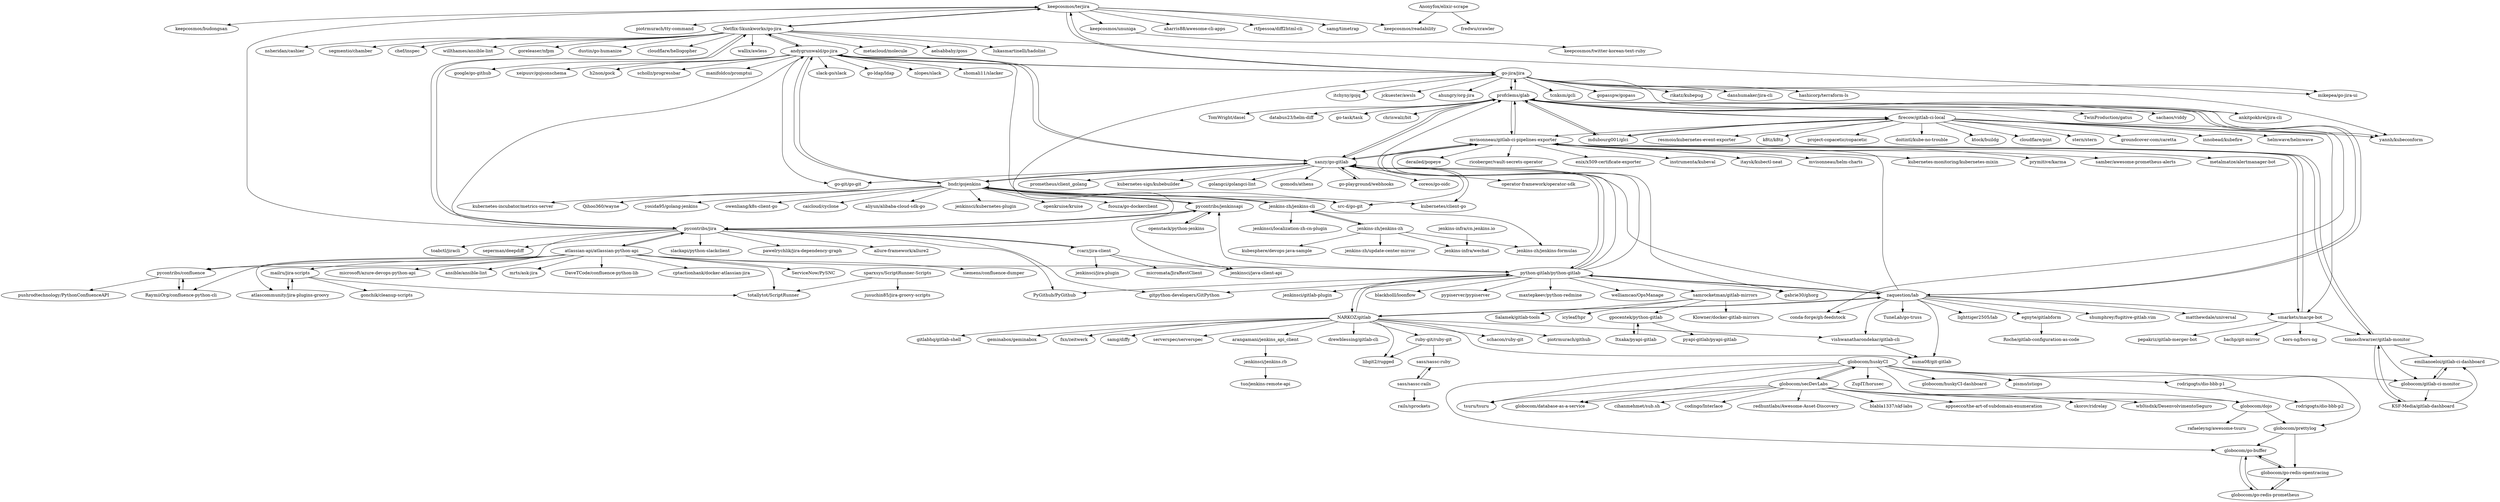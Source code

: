 digraph G {
"keepcosmos/terjira" -> "Netflix-Skunkworks/go-jira"
"keepcosmos/terjira" -> "aharris88/awesome-cli-apps" ["e"=1]
"keepcosmos/terjira" -> "rtfpessoa/diff2html-cli" ["e"=1]
"keepcosmos/terjira" -> "keepcosmos/readability"
"keepcosmos/terjira" -> "samg/timetrap" ["e"=1]
"keepcosmos/terjira" -> "go-jira/jira"
"keepcosmos/terjira" -> "keepcosmos/budongsan"
"keepcosmos/terjira" -> "keepcosmos/ununiga"
"keepcosmos/terjira" -> "piotrmurach/tty-command" ["e"=1]
"jenkins-zh/jenkins-zh" -> "jenkins-zh/jenkins-cli"
"jenkins-zh/jenkins-zh" -> "jenkins-zh/jenkins-formulas"
"jenkins-zh/jenkins-zh" -> "jenkins-infra/wechat"
"jenkins-zh/jenkins-zh" -> "jenkins-zh/update-center-mirror"
"jenkins-zh/jenkins-zh" -> "kubesphere/devops-java-sample"
"firecow/gitlab-ci-local" -> "mdubourg001/glci"
"firecow/gitlab-ci-local" -> "ktock/buildg" ["e"=1]
"firecow/gitlab-ci-local" -> "cloudflare/pint" ["e"=1]
"firecow/gitlab-ci-local" -> "yannh/kubeconform" ["e"=1]
"firecow/gitlab-ci-local" -> "stern/stern" ["e"=1]
"firecow/gitlab-ci-local" -> "mvisonneau/gitlab-ci-pipelines-exporter"
"firecow/gitlab-ci-local" -> "profclems/glab"
"firecow/gitlab-ci-local" -> "smarkets/marge-bot"
"firecow/gitlab-ci-local" -> "groundcover-com/caretta" ["e"=1]
"firecow/gitlab-ci-local" -> "innobead/kubefire" ["e"=1]
"firecow/gitlab-ci-local" -> "helmwave/helmwave" ["e"=1]
"firecow/gitlab-ci-local" -> "resmoio/kubernetes-event-exporter" ["e"=1]
"firecow/gitlab-ci-local" -> "k8tz/k8tz"
"firecow/gitlab-ci-local" -> "project-copacetic/copacetic" ["e"=1]
"firecow/gitlab-ci-local" -> "doitintl/kube-no-trouble" ["e"=1]
"timoschwarzer/gitlab-monitor" -> "KSF-Media/gitlab-dashboard"
"timoschwarzer/gitlab-monitor" -> "globocom/gitlab-ci-monitor"
"timoschwarzer/gitlab-monitor" -> "emilianoeloi/gitlab-ci-dashboard"
"timoschwarzer/gitlab-monitor" -> "mvisonneau/gitlab-ci-pipelines-exporter"
"arangamani/jenkins_api_client" -> "jenkinsci/jenkins.rb"
"Netflix-Skunkworks/go-jira" -> "mikepea/go-jira-ui"
"Netflix-Skunkworks/go-jira" -> "andygrunwald/go-jira"
"Netflix-Skunkworks/go-jira" -> "keepcosmos/terjira"
"Netflix-Skunkworks/go-jira" -> "wallix/awless" ["e"=1]
"Netflix-Skunkworks/go-jira" -> "metacloud/molecule" ["e"=1]
"Netflix-Skunkworks/go-jira" -> "aelsabbahy/goss" ["e"=1]
"Netflix-Skunkworks/go-jira" -> "lukasmartinelli/hadolint" ["e"=1]
"Netflix-Skunkworks/go-jira" -> "nsheridan/cashier" ["e"=1]
"Netflix-Skunkworks/go-jira" -> "pycontribs/jira"
"Netflix-Skunkworks/go-jira" -> "segmentio/chamber" ["e"=1]
"Netflix-Skunkworks/go-jira" -> "chef/inspec" ["e"=1]
"Netflix-Skunkworks/go-jira" -> "willthames/ansible-lint" ["e"=1]
"Netflix-Skunkworks/go-jira" -> "goreleaser/nfpm" ["e"=1]
"Netflix-Skunkworks/go-jira" -> "dustin/go-humanize" ["e"=1]
"Netflix-Skunkworks/go-jira" -> "cloudflare/hellogopher" ["e"=1]
"gpocentek/python-gitlab" -> "Itxaka/pyapi-gitlab"
"gpocentek/python-gitlab" -> "pyapi-gitlab/pyapi-gitlab"
"openstack/python-jenkins" -> "pycontribs/jenkinsapi"
"profclems/glab" -> "zaquestion/lab"
"profclems/glab" -> "xanzy/go-gitlab"
"profclems/glab" -> "mdubourg001/glci"
"profclems/glab" -> "mvisonneau/gitlab-ci-pipelines-exporter"
"profclems/glab" -> "firecow/gitlab-ci-local"
"profclems/glab" -> "TwinProduction/gatus" ["e"=1]
"profclems/glab" -> "go-jira/jira"
"profclems/glab" -> "sachaos/viddy" ["e"=1]
"profclems/glab" -> "TomWright/dasel" ["e"=1]
"profclems/glab" -> "databus23/helm-diff" ["e"=1]
"profclems/glab" -> "ankitpokhrel/jira-cli" ["e"=1]
"profclems/glab" -> "yannh/kubeconform" ["e"=1]
"profclems/glab" -> "go-task/task" ["e"=1]
"profclems/glab" -> "conda-forge/gh-feedstock"
"profclems/glab" -> "chriswalz/bit" ["e"=1]
"globocom/secDevLabs" -> "globocom/huskyCI"
"globocom/secDevLabs" -> "globocom/dojo"
"globocom/secDevLabs" -> "wh0isdxk/DesenvolvimentoSeguro" ["e"=1]
"globocom/secDevLabs" -> "tsuru/tsuru" ["e"=1]
"globocom/secDevLabs" -> "globocom/database-as-a-service"
"globocom/secDevLabs" -> "cihanmehmet/sub.sh" ["e"=1]
"globocom/secDevLabs" -> "codingo/Interlace" ["e"=1]
"globocom/secDevLabs" -> "redhuntlabs/Awesome-Asset-Discovery" ["e"=1]
"globocom/secDevLabs" -> "blabla1337/skf-labs" ["e"=1]
"globocom/secDevLabs" -> "appsecco/the-art-of-subdomain-enumeration" ["e"=1]
"globocom/secDevLabs" -> "skorov/ridrelay" ["e"=1]
"andygrunwald/go-jira" -> "go-jira/jira"
"andygrunwald/go-jira" -> "Netflix-Skunkworks/go-jira"
"andygrunwald/go-jira" -> "slack-go/slack" ["e"=1]
"andygrunwald/go-jira" -> "xanzy/go-gitlab"
"andygrunwald/go-jira" -> "bndr/gojenkins"
"andygrunwald/go-jira" -> "go-ldap/ldap" ["e"=1]
"andygrunwald/go-jira" -> "nlopes/slack" ["e"=1]
"andygrunwald/go-jira" -> "go-git/go-git" ["e"=1]
"andygrunwald/go-jira" -> "shomali11/slacker" ["e"=1]
"andygrunwald/go-jira" -> "google/go-github" ["e"=1]
"andygrunwald/go-jira" -> "src-d/go-git" ["e"=1]
"andygrunwald/go-jira" -> "xeipuuv/gojsonschema" ["e"=1]
"andygrunwald/go-jira" -> "h2non/gock" ["e"=1]
"andygrunwald/go-jira" -> "schollz/progressbar" ["e"=1]
"andygrunwald/go-jira" -> "manifoldco/promptui" ["e"=1]
"go-jira/jira" -> "andygrunwald/go-jira"
"go-jira/jira" -> "ankitpokhrel/jira-cli" ["e"=1]
"go-jira/jira" -> "mikepea/go-jira-ui"
"go-jira/jira" -> "profclems/glab"
"go-jira/jira" -> "keepcosmos/terjira"
"go-jira/jira" -> "tcnksm/gcli" ["e"=1]
"go-jira/jira" -> "yannh/kubeconform" ["e"=1]
"go-jira/jira" -> "gopasspw/gopass" ["e"=1]
"go-jira/jira" -> "rikatz/kubepug" ["e"=1]
"go-jira/jira" -> "danshumaker/jira-cli"
"go-jira/jira" -> "hashicorp/terraform-ls" ["e"=1]
"go-jira/jira" -> "itchyny/gojq" ["e"=1]
"go-jira/jira" -> "jckuester/awsls" ["e"=1]
"go-jira/jira" -> "ahungry/org-jira" ["e"=1]
"NARKOZ/gitlab" -> "drewblessing/gitlab-cli"
"NARKOZ/gitlab" -> "numa08/git-gitlab"
"NARKOZ/gitlab" -> "zaquestion/lab"
"NARKOZ/gitlab" -> "ruby-git/ruby-git"
"NARKOZ/gitlab" -> "libgit2/rugged" ["e"=1]
"NARKOZ/gitlab" -> "arangamani/jenkins_api_client"
"NARKOZ/gitlab" -> "schacon/ruby-git" ["e"=1]
"NARKOZ/gitlab" -> "python-gitlab/python-gitlab"
"NARKOZ/gitlab" -> "piotrmurach/github" ["e"=1]
"NARKOZ/gitlab" -> "gitlabhq/gitlab-shell" ["e"=1]
"NARKOZ/gitlab" -> "geminabox/geminabox" ["e"=1]
"NARKOZ/gitlab" -> "fxn/zeitwerk" ["e"=1]
"NARKOZ/gitlab" -> "vishwanatharondekar/gitlab-cli"
"NARKOZ/gitlab" -> "samg/diffy" ["e"=1]
"NARKOZ/gitlab" -> "serverspec/serverspec" ["e"=1]
"zaquestion/lab" -> "profclems/glab"
"zaquestion/lab" -> "lighttiger2505/lab"
"zaquestion/lab" -> "NARKOZ/gitlab"
"zaquestion/lab" -> "numa08/git-gitlab"
"zaquestion/lab" -> "xanzy/go-gitlab"
"zaquestion/lab" -> "mvisonneau/gitlab-ci-pipelines-exporter"
"zaquestion/lab" -> "conda-forge/gh-feedstock"
"zaquestion/lab" -> "vishwanatharondekar/gitlab-cli"
"zaquestion/lab" -> "python-gitlab/python-gitlab"
"zaquestion/lab" -> "egnyte/gitlabform"
"zaquestion/lab" -> "smarkets/marge-bot"
"zaquestion/lab" -> "shumphrey/fugitive-gitlab.vim" ["e"=1]
"zaquestion/lab" -> "matthewdale/universal"
"zaquestion/lab" -> "TuneLab/go-truss"
"python-gitlab/python-gitlab" -> "xanzy/go-gitlab"
"python-gitlab/python-gitlab" -> "PyGithub/PyGithub" ["e"=1]
"python-gitlab/python-gitlab" -> "gitpython-developers/GitPython" ["e"=1]
"python-gitlab/python-gitlab" -> "NARKOZ/gitlab"
"python-gitlab/python-gitlab" -> "jenkinsci/gitlab-plugin" ["e"=1]
"python-gitlab/python-gitlab" -> "zaquestion/lab"
"python-gitlab/python-gitlab" -> "pycontribs/jenkinsapi"
"python-gitlab/python-gitlab" -> "samrocketman/gitlab-mirrors"
"python-gitlab/python-gitlab" -> "profclems/glab"
"python-gitlab/python-gitlab" -> "blackholll/loonflow" ["e"=1]
"python-gitlab/python-gitlab" -> "pypiserver/pypiserver" ["e"=1]
"python-gitlab/python-gitlab" -> "maxtepkeev/python-redmine" ["e"=1]
"python-gitlab/python-gitlab" -> "welliamcao/OpsManage" ["e"=1]
"python-gitlab/python-gitlab" -> "mvisonneau/gitlab-ci-pipelines-exporter"
"python-gitlab/python-gitlab" -> "gabrie30/ghorg" ["e"=1]
"atlassian-api/atlassian-python-api" -> "pycontribs/jira"
"atlassian-api/atlassian-python-api" -> "pycontribs/confluence"
"atlassian-api/atlassian-python-api" -> "siemens/confluence-dumper"
"atlassian-api/atlassian-python-api" -> "mailru/jira-scripts"
"atlassian-api/atlassian-python-api" -> "RaymiiOrg/confluence-python-cli"
"atlassian-api/atlassian-python-api" -> "python-gitlab/python-gitlab"
"atlassian-api/atlassian-python-api" -> "microsoft/azure-devops-python-api" ["e"=1]
"atlassian-api/atlassian-python-api" -> "atlascommunity/jira-plugins-groovy"
"atlassian-api/atlassian-python-api" -> "ansible/ansible-lint" ["e"=1]
"atlassian-api/atlassian-python-api" -> "mrts/ask-jira"
"atlassian-api/atlassian-python-api" -> "totallytot/ScriptRunner"
"atlassian-api/atlassian-python-api" -> "DaveTCode/confluence-python-lib"
"atlassian-api/atlassian-python-api" -> "cptactionhank/docker-atlassian-jira" ["e"=1]
"atlassian-api/atlassian-python-api" -> "ServiceNow/PySNC"
"bndr/gojenkins" -> "yosida95/golang-jenkins"
"bndr/gojenkins" -> "xanzy/go-gitlab"
"bndr/gojenkins" -> "jenkins-zh/jenkins-cli"
"bndr/gojenkins" -> "owenliang/k8s-client-go" ["e"=1]
"bndr/gojenkins" -> "caicloud/cyclone" ["e"=1]
"bndr/gojenkins" -> "aliyun/alibaba-cloud-sdk-go" ["e"=1]
"bndr/gojenkins" -> "kubernetes/client-go" ["e"=1]
"bndr/gojenkins" -> "pycontribs/jenkinsapi"
"bndr/gojenkins" -> "jenkinsci/kubernetes-plugin" ["e"=1]
"bndr/gojenkins" -> "openkruise/kruise" ["e"=1]
"bndr/gojenkins" -> "fsouza/go-dockerclient" ["e"=1]
"bndr/gojenkins" -> "src-d/go-git" ["e"=1]
"bndr/gojenkins" -> "kubernetes-incubator/metrics-server" ["e"=1]
"bndr/gojenkins" -> "andygrunwald/go-jira"
"bndr/gojenkins" -> "Qihoo360/wayne" ["e"=1]
"globocom/huskyCI" -> "globocom/secDevLabs"
"globocom/huskyCI" -> "ZupIT/horusec" ["e"=1]
"globocom/huskyCI" -> "globocom/dojo"
"globocom/huskyCI" -> "globocom/database-as-a-service"
"globocom/huskyCI" -> "rodrigogts/dio-bbb-p1"
"globocom/huskyCI" -> "globocom/prettylog"
"globocom/huskyCI" -> "globocom/gitlab-ci-monitor"
"globocom/huskyCI" -> "tsuru/tsuru" ["e"=1]
"globocom/huskyCI" -> "globocom/huskyCI-dashboard"
"globocom/huskyCI" -> "globocom/go-buffer"
"globocom/huskyCI" -> "pismo/istiops"
"pycontribs/jenkinsapi" -> "openstack/python-jenkins"
"pycontribs/jenkinsapi" -> "pycontribs/jira"
"pycontribs/jenkinsapi" -> "jenkinsci/java-client-api" ["e"=1]
"pycontribs/jenkinsapi" -> "bndr/gojenkins"
"jenkins-zh/jenkins-cli" -> "jenkinsci/localization-zh-cn-plugin"
"jenkins-zh/jenkins-cli" -> "jenkins-zh/jenkins-zh"
"jenkins-zh/jenkins-cli" -> "bndr/gojenkins"
"jenkins-zh/jenkins-cli" -> "jenkins-zh/jenkins-formulas"
"xanzy/go-gitlab" -> "bndr/gojenkins"
"xanzy/go-gitlab" -> "go-git/go-git" ["e"=1]
"xanzy/go-gitlab" -> "kubernetes/client-go" ["e"=1]
"xanzy/go-gitlab" -> "src-d/go-git" ["e"=1]
"xanzy/go-gitlab" -> "prometheus/client_golang" ["e"=1]
"xanzy/go-gitlab" -> "python-gitlab/python-gitlab"
"xanzy/go-gitlab" -> "mvisonneau/gitlab-ci-pipelines-exporter"
"xanzy/go-gitlab" -> "profclems/glab"
"xanzy/go-gitlab" -> "kubernetes-sigs/kubebuilder" ["e"=1]
"xanzy/go-gitlab" -> "golangci/golangci-lint" ["e"=1]
"xanzy/go-gitlab" -> "gomods/athens" ["e"=1]
"xanzy/go-gitlab" -> "andygrunwald/go-jira"
"xanzy/go-gitlab" -> "go-playground/webhooks"
"xanzy/go-gitlab" -> "coreos/go-oidc" ["e"=1]
"xanzy/go-gitlab" -> "operator-framework/operator-sdk" ["e"=1]
"sass/sassc-rails" -> "sass/sassc-ruby"
"sass/sassc-rails" -> "rails/sprockets" ["e"=1]
"samrocketman/gitlab-mirrors" -> "Klowner/docker-gitlab-mirrors"
"samrocketman/gitlab-mirrors" -> "Salamek/gitlab-tools"
"samrocketman/gitlab-mirrors" -> "icyleaf/hpr"
"samrocketman/gitlab-mirrors" -> "gpocentek/python-gitlab"
"pycontribs/jira" -> "atlassian-api/atlassian-python-api"
"pycontribs/jira" -> "pycontribs/confluence"
"pycontribs/jira" -> "pycontribs/jenkinsapi"
"pycontribs/jira" -> "rcarz/jira-client"
"pycontribs/jira" -> "toabctl/jiracli"
"pycontribs/jira" -> "Netflix-Skunkworks/go-jira"
"pycontribs/jira" -> "andygrunwald/go-jira"
"pycontribs/jira" -> "gitpython-developers/GitPython" ["e"=1]
"pycontribs/jira" -> "seperman/deepdiff" ["e"=1]
"pycontribs/jira" -> "slackapi/python-slackclient" ["e"=1]
"pycontribs/jira" -> "keepcosmos/terjira"
"pycontribs/jira" -> "pawelrychlik/jira-dependency-graph"
"pycontribs/jira" -> "PyGithub/PyGithub" ["e"=1]
"pycontribs/jira" -> "go-jira/jira"
"pycontribs/jira" -> "allure-framework/allure2" ["e"=1]
"pycontribs/confluence" -> "RaymiiOrg/confluence-python-cli"
"pycontribs/confluence" -> "pushrodtechnology/PythonConfluenceAPI"
"rcarz/jira-client" -> "micromata/JiraRestClient"
"rcarz/jira-client" -> "pycontribs/jira"
"rcarz/jira-client" -> "jenkinsci/jira-plugin"
"rcarz/jira-client" -> "jenkinsci/java-client-api" ["e"=1]
"mvisonneau/gitlab-ci-pipelines-exporter" -> "timoschwarzer/gitlab-monitor"
"mvisonneau/gitlab-ci-pipelines-exporter" -> "kubernetes-monitoring/kubernetes-mixin" ["e"=1]
"mvisonneau/gitlab-ci-pipelines-exporter" -> "prymitive/karma" ["e"=1]
"mvisonneau/gitlab-ci-pipelines-exporter" -> "xanzy/go-gitlab"
"mvisonneau/gitlab-ci-pipelines-exporter" -> "smarkets/marge-bot"
"mvisonneau/gitlab-ci-pipelines-exporter" -> "samber/awesome-prometheus-alerts" ["e"=1]
"mvisonneau/gitlab-ci-pipelines-exporter" -> "profclems/glab"
"mvisonneau/gitlab-ci-pipelines-exporter" -> "metalmatze/alertmanager-bot" ["e"=1]
"mvisonneau/gitlab-ci-pipelines-exporter" -> "derailed/popeye" ["e"=1]
"mvisonneau/gitlab-ci-pipelines-exporter" -> "gabrie30/ghorg" ["e"=1]
"mvisonneau/gitlab-ci-pipelines-exporter" -> "ricoberger/vault-secrets-operator" ["e"=1]
"mvisonneau/gitlab-ci-pipelines-exporter" -> "enix/x509-certificate-exporter" ["e"=1]
"mvisonneau/gitlab-ci-pipelines-exporter" -> "instrumenta/kubeval" ["e"=1]
"mvisonneau/gitlab-ci-pipelines-exporter" -> "itaysk/kubectl-neat" ["e"=1]
"mvisonneau/gitlab-ci-pipelines-exporter" -> "mvisonneau/helm-charts"
"smarkets/marge-bot" -> "bors-ng/bors-ng" ["e"=1]
"smarkets/marge-bot" -> "mvisonneau/gitlab-ci-pipelines-exporter"
"smarkets/marge-bot" -> "timoschwarzer/gitlab-monitor"
"smarkets/marge-bot" -> "pepakriz/gitlab-merger-bot"
"smarkets/marge-bot" -> "bachp/git-mirror"
"egnyte/gitlabform" -> "Roche/gitlab-configuration-as-code"
"go-playground/webhooks" -> "xanzy/go-gitlab"
"ruby-git/ruby-git" -> "libgit2/rugged" ["e"=1]
"ruby-git/ruby-git" -> "sass/sassc-ruby"
"vishwanatharondekar/gitlab-cli" -> "numa08/git-gitlab"
"sparxsys/ScriptRunner-Scripts" -> "totallytot/ScriptRunner"
"sparxsys/ScriptRunner-Scripts" -> "jusuchin85/jira-groovy-scripts"
"globocom/dojo" -> "globocom/prettylog"
"globocom/dojo" -> "rafaeleyng/awesome-tsuru"
"sass/sassc-ruby" -> "sass/sassc-rails"
"jenkins-infra/cn.jenkins.io" -> "jenkins-infra/wechat"
"globocom/prettylog" -> "globocom/go-buffer"
"globocom/prettylog" -> "globocom/go-redis-opentracing"
"mdubourg001/glci" -> "firecow/gitlab-ci-local"
"mdubourg001/glci" -> "profclems/glab"
"emilianoeloi/gitlab-ci-dashboard" -> "globocom/gitlab-ci-monitor"
"KSF-Media/gitlab-dashboard" -> "emilianoeloi/gitlab-ci-dashboard"
"KSF-Media/gitlab-dashboard" -> "timoschwarzer/gitlab-monitor"
"RaymiiOrg/confluence-python-cli" -> "pycontribs/confluence"
"globocom/gitlab-ci-monitor" -> "emilianoeloi/gitlab-ci-dashboard"
"globocom/gitlab-ci-monitor" -> "KSF-Media/gitlab-dashboard"
"mailru/jira-scripts" -> "atlascommunity/jira-plugins-groovy"
"mailru/jira-scripts" -> "totallytot/ScriptRunner"
"mailru/jira-scripts" -> "gonchik/cleanup-scripts"
"Anonyfox/elixir-scrape" -> "keepcosmos/readability"
"Anonyfox/elixir-scrape" -> "fredwu/crawler" ["e"=1]
"jenkinsci/jenkins.rb" -> "tuo/jenkins-remote-api"
"rodrigogts/dio-bbb-p1" -> "rodrigogts/dio-bbb-p2"
"atlascommunity/jira-plugins-groovy" -> "mailru/jira-scripts"
"keepcosmos/ununiga" -> "keepcosmos/twitter-korean-text-ruby"
"Itxaka/pyapi-gitlab" -> "gpocentek/python-gitlab"
"globocom/go-buffer" -> "globocom/go-redis-prometheus"
"globocom/go-buffer" -> "globocom/go-redis-opentracing"
"globocom/go-redis-opentracing" -> "globocom/go-redis-prometheus"
"globocom/go-redis-opentracing" -> "globocom/go-buffer"
"globocom/go-redis-prometheus" -> "globocom/go-redis-opentracing"
"globocom/go-redis-prometheus" -> "globocom/go-buffer"
"keepcosmos/terjira" ["l"="-11.98,-0.194"]
"Netflix-Skunkworks/go-jira" ["l"="-11.988,-0.161"]
"aharris88/awesome-cli-apps" ["l"="27.563,-19.321"]
"rtfpessoa/diff2html-cli" ["l"="27.705,-33.92"]
"keepcosmos/readability" ["l"="-11.964,-0.267"]
"samg/timetrap" ["l"="-47.534,-2.304"]
"go-jira/jira" ["l"="-11.994,-0.11"]
"keepcosmos/budongsan" ["l"="-11.972,-0.226"]
"keepcosmos/ununiga" ["l"="-11.994,-0.234"]
"piotrmurach/tty-command" ["l"="8.234,-30.478"]
"jenkins-zh/jenkins-zh" ["l"="-12.135,-0.253"]
"jenkins-zh/jenkins-cli" ["l"="-12.113,-0.208"]
"jenkins-zh/jenkins-formulas" ["l"="-12.113,-0.242"]
"jenkins-infra/wechat" ["l"="-12.165,-0.269"]
"jenkins-zh/update-center-mirror" ["l"="-12.126,-0.279"]
"kubesphere/devops-java-sample" ["l"="-12.148,-0.292"]
"firecow/gitlab-ci-local" ["l"="-12.014,0.03"]
"mdubourg001/glci" ["l"="-11.995,0.004"]
"ktock/buildg" ["l"="-10.512,0.454"]
"cloudflare/pint" ["l"="-11.847,-4.871"]
"yannh/kubeconform" ["l"="-10.509,0.435"]
"stern/stern" ["l"="-10.527,0.402"]
"mvisonneau/gitlab-ci-pipelines-exporter" ["l"="-12.061,0.016"]
"profclems/glab" ["l"="-12.038,-0.023"]
"smarkets/marge-bot" ["l"="-12.061,0.056"]
"groundcover-com/caretta" ["l"="34.622,-28.268"]
"innobead/kubefire" ["l"="-10.898,0.41"]
"helmwave/helmwave" ["l"="-13.235,-4.351"]
"resmoio/kubernetes-event-exporter" ["l"="-10.365,0.586"]
"k8tz/k8tz" ["l"="-11.974,0.064"]
"project-copacetic/copacetic" ["l"="34.495,-28.299"]
"doitintl/kube-no-trouble" ["l"="-10.544,0.43"]
"timoschwarzer/gitlab-monitor" ["l"="-12.065,0.103"]
"KSF-Media/gitlab-dashboard" ["l"="-12.07,0.137"]
"globocom/gitlab-ci-monitor" ["l"="-12.062,0.178"]
"emilianoeloi/gitlab-ci-dashboard" ["l"="-12.057,0.152"]
"arangamani/jenkins_api_client" ["l"="-12.236,-0.046"]
"jenkinsci/jenkins.rb" ["l"="-12.283,-0.043"]
"mikepea/go-jira-ui" ["l"="-11.964,-0.123"]
"andygrunwald/go-jira" ["l"="-12.026,-0.125"]
"wallix/awless" ["l"="-8.831,-1.159"]
"metacloud/molecule" ["l"="-15.711,-8.099"]
"aelsabbahy/goss" ["l"="-8.706,-1.122"]
"lukasmartinelli/hadolint" ["l"="-11.153,0.717"]
"nsheridan/cashier" ["l"="-8.649,-1.431"]
"pycontribs/jira" ["l"="-11.948,-0.157"]
"segmentio/chamber" ["l"="-8.849,-1.174"]
"chef/inspec" ["l"="-15.829,-6.464"]
"willthames/ansible-lint" ["l"="-15.696,-8.119"]
"goreleaser/nfpm" ["l"="-13.386,1.723"]
"dustin/go-humanize" ["l"="-13.205,1.721"]
"cloudflare/hellogopher" ["l"="-13.052,1.959"]
"gpocentek/python-gitlab" ["l"="-12.277,0.069"]
"Itxaka/pyapi-gitlab" ["l"="-12.307,0.071"]
"pyapi-gitlab/pyapi-gitlab" ["l"="-12.296,0.101"]
"openstack/python-jenkins" ["l"="-12.049,-0.194"]
"pycontribs/jenkinsapi" ["l"="-12.036,-0.158"]
"zaquestion/lab" ["l"="-12.106,-0.008"]
"xanzy/go-gitlab" ["l"="-12.058,-0.069"]
"TwinProduction/gatus" ["l"="-32.345,-22.847"]
"sachaos/viddy" ["l"="34.519,-28.161"]
"TomWright/dasel" ["l"="-12.115,-5.319"]
"databus23/helm-diff" ["l"="-10.62,0.356"]
"ankitpokhrel/jira-cli" ["l"="-12.056,-18.061"]
"go-task/task" ["l"="-13.504,1.353"]
"conda-forge/gh-feedstock" ["l"="-12.074,-0.014"]
"chriswalz/bit" ["l"="-11.943,-18.035"]
"globocom/secDevLabs" ["l"="-12.038,0.311"]
"globocom/huskyCI" ["l"="-12.058,0.277"]
"globocom/dojo" ["l"="-12.067,0.321"]
"wh0isdxk/DesenvolvimentoSeguro" ["l"="12.891,-44.261"]
"tsuru/tsuru" ["l"="12.47,-44.571"]
"globocom/database-as-a-service" ["l"="-12.012,0.291"]
"cihanmehmet/sub.sh" ["l"="-8.658,-46.041"]
"codingo/Interlace" ["l"="-8.849,-46.217"]
"redhuntlabs/Awesome-Asset-Discovery" ["l"="-8.926,-46.17"]
"blabla1337/skf-labs" ["l"="-8.777,-46.58"]
"appsecco/the-art-of-subdomain-enumeration" ["l"="-8.892,-46.107"]
"skorov/ridrelay" ["l"="-6.84,-43.1"]
"slack-go/slack" ["l"="-13.403,1.416"]
"bndr/gojenkins" ["l"="-12.075,-0.145"]
"go-ldap/ldap" ["l"="-13.109,1.513"]
"nlopes/slack" ["l"="-13.232,1.592"]
"go-git/go-git" ["l"="-13.383,1.588"]
"shomali11/slacker" ["l"="-13.599,1.481"]
"google/go-github" ["l"="-13.315,1.342"]
"src-d/go-git" ["l"="-13.24,1.702"]
"xeipuuv/gojsonschema" ["l"="-13.43,1.394"]
"h2non/gock" ["l"="-13.266,1.529"]
"schollz/progressbar" ["l"="-13.407,1.73"]
"manifoldco/promptui" ["l"="-13.434,1.731"]
"tcnksm/gcli" ["l"="-17.224,-0.865"]
"gopasspw/gopass" ["l"="-27.229,-21.842"]
"rikatz/kubepug" ["l"="-10.553,0.49"]
"danshumaker/jira-cli" ["l"="-11.968,-0.081"]
"hashicorp/terraform-ls" ["l"="-8.642,-0.923"]
"itchyny/gojq" ["l"="-13.525,1.603"]
"jckuester/awsls" ["l"="-8.837,-1.303"]
"ahungry/org-jira" ["l"="-8.406,-21.908"]
"NARKOZ/gitlab" ["l"="-12.162,-0.05"]
"drewblessing/gitlab-cli" ["l"="-12.192,-0.083"]
"numa08/git-gitlab" ["l"="-12.144,-0.022"]
"ruby-git/ruby-git" ["l"="-12.244,-0.102"]
"libgit2/rugged" ["l"="8.922,-30.552"]
"schacon/ruby-git" ["l"="8.859,-30.506"]
"python-gitlab/python-gitlab" ["l"="-12.093,-0.05"]
"piotrmurach/github" ["l"="-5.937,-2.332"]
"gitlabhq/gitlab-shell" ["l"="-33.31,-24.544"]
"geminabox/geminabox" ["l"="8.571,-30.462"]
"fxn/zeitwerk" ["l"="8.376,-30.825"]
"vishwanatharondekar/gitlab-cli" ["l"="-12.162,-0.008"]
"samg/diffy" ["l"="8.559,-30.534"]
"serverspec/serverspec" ["l"="-15.786,-6.426"]
"lighttiger2505/lab" ["l"="-12.135,0.021"]
"egnyte/gitlabform" ["l"="-12.135,0.056"]
"shumphrey/fugitive-gitlab.vim" ["l"="-10.368,-22.026"]
"matthewdale/universal" ["l"="-12.123,0.005"]
"TuneLab/go-truss" ["l"="-12.11,0.026"]
"PyGithub/PyGithub" ["l"="23.075,3.993"]
"gitpython-developers/GitPython" ["l"="22.744,4.036"]
"jenkinsci/gitlab-plugin" ["l"="-12.204,-2.982"]
"samrocketman/gitlab-mirrors" ["l"="-12.213,0.03"]
"blackholll/loonflow" ["l"="-9.306,2.058"]
"pypiserver/pypiserver" ["l"="22.819,3.841"]
"maxtepkeev/python-redmine" ["l"="-12.264,-7.91"]
"welliamcao/OpsManage" ["l"="-9.272,2.125"]
"gabrie30/ghorg" ["l"="-10.398,0.498"]
"atlassian-api/atlassian-python-api" ["l"="-11.917,-0.094"]
"pycontribs/confluence" ["l"="-11.896,-0.135"]
"siemens/confluence-dumper" ["l"="-11.859,-0.094"]
"mailru/jira-scripts" ["l"="-11.871,-0.065"]
"RaymiiOrg/confluence-python-cli" ["l"="-11.88,-0.119"]
"microsoft/azure-devops-python-api" ["l"="-12.923,-44.742"]
"atlascommunity/jira-plugins-groovy" ["l"="-11.891,-0.066"]
"ansible/ansible-lint" ["l"="-15.632,-8.03"]
"mrts/ask-jira" ["l"="-11.915,-0.061"]
"totallytot/ScriptRunner" ["l"="-11.884,-0.048"]
"DaveTCode/confluence-python-lib" ["l"="-11.889,-0.099"]
"cptactionhank/docker-atlassian-jira" ["l"="11.362,21.786"]
"ServiceNow/PySNC" ["l"="-11.888,-0.083"]
"yosida95/golang-jenkins" ["l"="-12.113,-0.161"]
"owenliang/k8s-client-go" ["l"="-9.33,2.408"]
"caicloud/cyclone" ["l"="-9.232,2.583"]
"aliyun/alibaba-cloud-sdk-go" ["l"="-12.693,1.286"]
"kubernetes/client-go" ["l"="-10.798,0.048"]
"jenkinsci/kubernetes-plugin" ["l"="-12.234,-2.991"]
"openkruise/kruise" ["l"="-10.865,0.107"]
"fsouza/go-dockerclient" ["l"="-13.006,1.797"]
"kubernetes-incubator/metrics-server" ["l"="-10.944,0.26"]
"Qihoo360/wayne" ["l"="-9.285,2.301"]
"ZupIT/horusec" ["l"="25.442,37"]
"rodrigogts/dio-bbb-p1" ["l"="-12.071,0.251"]
"globocom/prettylog" ["l"="-12.081,0.302"]
"globocom/huskyCI-dashboard" ["l"="-12.039,0.257"]
"globocom/go-buffer" ["l"="-12.093,0.294"]
"pismo/istiops" ["l"="-12.086,0.27"]
"jenkinsci/java-client-api" ["l"="-12.139,-2.928"]
"jenkinsci/localization-zh-cn-plugin" ["l"="-12.148,-0.214"]
"prometheus/client_golang" ["l"="-13.029,1.254"]
"kubernetes-sigs/kubebuilder" ["l"="-10.786,0.105"]
"golangci/golangci-lint" ["l"="-13.327,1.318"]
"gomods/athens" ["l"="-13.282,1.488"]
"go-playground/webhooks" ["l"="-12.016,-0.065"]
"coreos/go-oidc" ["l"="-13.09,1.472"]
"operator-framework/operator-sdk" ["l"="-10.81,0.111"]
"sass/sassc-rails" ["l"="-12.333,-0.149"]
"sass/sassc-ruby" ["l"="-12.301,-0.133"]
"rails/sprockets" ["l"="8.813,-30.739"]
"Klowner/docker-gitlab-mirrors" ["l"="-12.245,0.021"]
"Salamek/gitlab-tools" ["l"="-12.244,0.049"]
"icyleaf/hpr" ["l"="-12.218,0.067"]
"rcarz/jira-client" ["l"="-11.893,-0.2"]
"toabctl/jiracli" ["l"="-11.908,-0.17"]
"seperman/deepdiff" ["l"="22.96,3.773"]
"slackapi/python-slackclient" ["l"="23.762,1.873"]
"pawelrychlik/jira-dependency-graph" ["l"="-11.929,-0.213"]
"allure-framework/allure2" ["l"="20.772,-28.354"]
"pushrodtechnology/PythonConfluenceAPI" ["l"="-11.859,-0.147"]
"micromata/JiraRestClient" ["l"="-11.859,-0.205"]
"jenkinsci/jira-plugin" ["l"="-11.864,-0.236"]
"kubernetes-monitoring/kubernetes-mixin" ["l"="-11.867,-4.998"]
"prymitive/karma" ["l"="-11.807,-4.938"]
"samber/awesome-prometheus-alerts" ["l"="-11.772,-4.98"]
"metalmatze/alertmanager-bot" ["l"="-11.76,-4.887"]
"derailed/popeye" ["l"="-10.605,0.341"]
"ricoberger/vault-secrets-operator" ["l"="-10.42,0.455"]
"enix/x509-certificate-exporter" ["l"="-11.775,-4.751"]
"instrumenta/kubeval" ["l"="-10.632,0.38"]
"itaysk/kubectl-neat" ["l"="-10.569,0.456"]
"mvisonneau/helm-charts" ["l"="-12.042,0.041"]
"bors-ng/bors-ng" ["l"="-9.131,5.227"]
"pepakriz/gitlab-merger-bot" ["l"="-12.05,0.08"]
"bachp/git-mirror" ["l"="-12.027,0.093"]
"Roche/gitlab-configuration-as-code" ["l"="-12.15,0.083"]
"sparxsys/ScriptRunner-Scripts" ["l"="-11.857,-0.024"]
"jusuchin85/jira-groovy-scripts" ["l"="-11.84,-0.012"]
"rafaeleyng/awesome-tsuru" ["l"="-12.074,0.348"]
"jenkins-infra/cn.jenkins.io" ["l"="-12.185,-0.284"]
"globocom/go-redis-opentracing" ["l"="-12.106,0.297"]
"gonchik/cleanup-scripts" ["l"="-11.841,-0.055"]
"Anonyfox/elixir-scrape" ["l"="-11.952,-0.311"]
"fredwu/crawler" ["l"="34.557,-26.821"]
"tuo/jenkins-remote-api" ["l"="-12.309,-0.043"]
"rodrigogts/dio-bbb-p2" ["l"="-12.086,0.24"]
"keepcosmos/twitter-korean-text-ruby" ["l"="-12.002,-0.256"]
"globocom/go-redis-prometheus" ["l"="-12.106,0.31"]
}